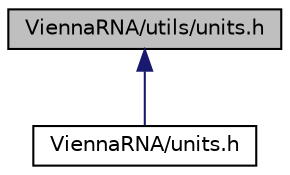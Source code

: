 digraph "ViennaRNA/utils/units.h"
{
 // INTERACTIVE_SVG=YES
 // LATEX_PDF_SIZE
  bgcolor="transparent";
  edge [fontname="Helvetica",fontsize="10",labelfontname="Helvetica",labelfontsize="10"];
  node [fontname="Helvetica",fontsize="10",shape=record];
  Node1 [label="ViennaRNA/utils/units.h",height=0.2,width=0.4,color="black", fillcolor="grey75", style="filled", fontcolor="black",tooltip="Physical Units and Functions to convert them into each other."];
  Node1 -> Node2 [dir="back",color="midnightblue",fontsize="10",style="solid"];
  Node2 [label="ViennaRNA/units.h",height=0.2,width=0.4,color="black",URL="$units_8h.html",tooltip="Use ViennaRNA/utils/units.h instead."];
}
